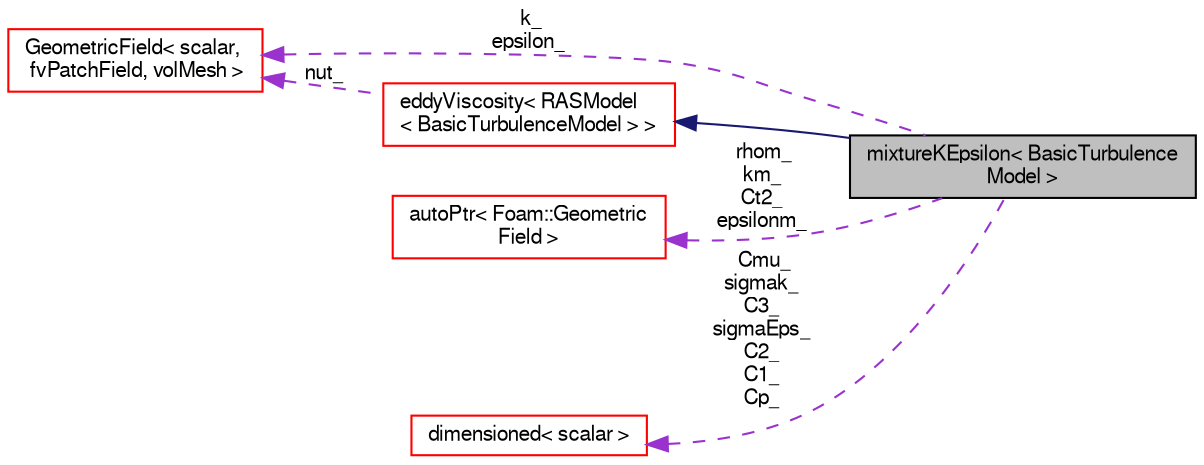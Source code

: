digraph "mixtureKEpsilon&lt; BasicTurbulenceModel &gt;"
{
  bgcolor="transparent";
  edge [fontname="FreeSans",fontsize="10",labelfontname="FreeSans",labelfontsize="10"];
  node [fontname="FreeSans",fontsize="10",shape=record];
  rankdir="LR";
  Node5 [label="mixtureKEpsilon\< BasicTurbulence\lModel \>",height=0.2,width=0.4,color="black", fillcolor="grey75", style="filled", fontcolor="black"];
  Node6 -> Node5 [dir="back",color="midnightblue",fontsize="10",style="solid",fontname="FreeSans"];
  Node6 [label="eddyViscosity\< RASModel\l\< BasicTurbulenceModel \> \>",height=0.2,width=0.4,color="red",URL="$a31198.html"];
  Node25 -> Node6 [dir="back",color="darkorchid3",fontsize="10",style="dashed",label=" nut_" ,fontname="FreeSans"];
  Node25 [label="GeometricField\< scalar,\l fvPatchField, volMesh \>",height=0.2,width=0.4,color="red",URL="$a22434.html"];
  Node25 -> Node5 [dir="back",color="darkorchid3",fontsize="10",style="dashed",label=" k_\nepsilon_" ,fontname="FreeSans"];
  Node44 -> Node5 [dir="back",color="darkorchid3",fontsize="10",style="dashed",label=" rhom_\nkm_\nCt2_\nepsilonm_" ,fontname="FreeSans"];
  Node44 [label="autoPtr\< Foam::Geometric\lField \>",height=0.2,width=0.4,color="red",URL="$a25958.html"];
  Node23 -> Node5 [dir="back",color="darkorchid3",fontsize="10",style="dashed",label=" Cmu_\nsigmak_\nC3_\nsigmaEps_\nC2_\nC1_\nCp_" ,fontname="FreeSans"];
  Node23 [label="dimensioned\< scalar \>",height=0.2,width=0.4,color="red",URL="$a26366.html"];
}
